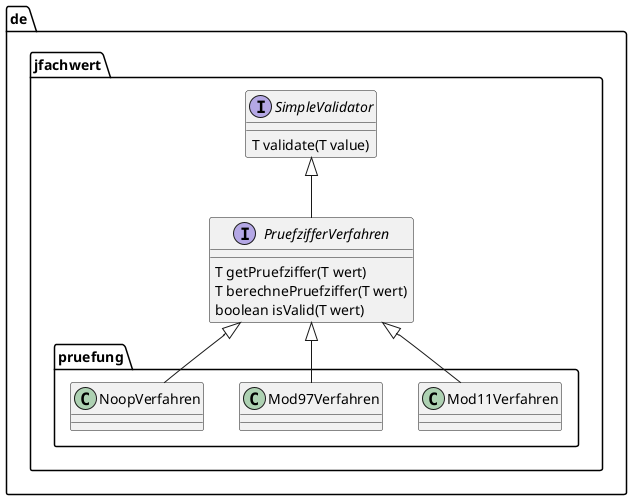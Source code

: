 @startuml

package de.jfachwert {

    interface PruefzifferVerfahren {
        T getPruefziffer(T wert)
        T berechnePruefziffer(T wert)
        boolean isValid(T wert)
    }
    interface SimpleValidator {
        T validate(T value)
    }

}

package de.jfachwert.pruefung {

    class Mod11Verfahren
    class Mod97Verfahren
    class NoopVerfahren

}

PruefzifferVerfahren -up-|> SimpleValidator
PruefzifferVerfahren <|-- Mod11Verfahren
PruefzifferVerfahren <|-- Mod97Verfahren
PruefzifferVerfahren <|-- NoopVerfahren

@enduml
